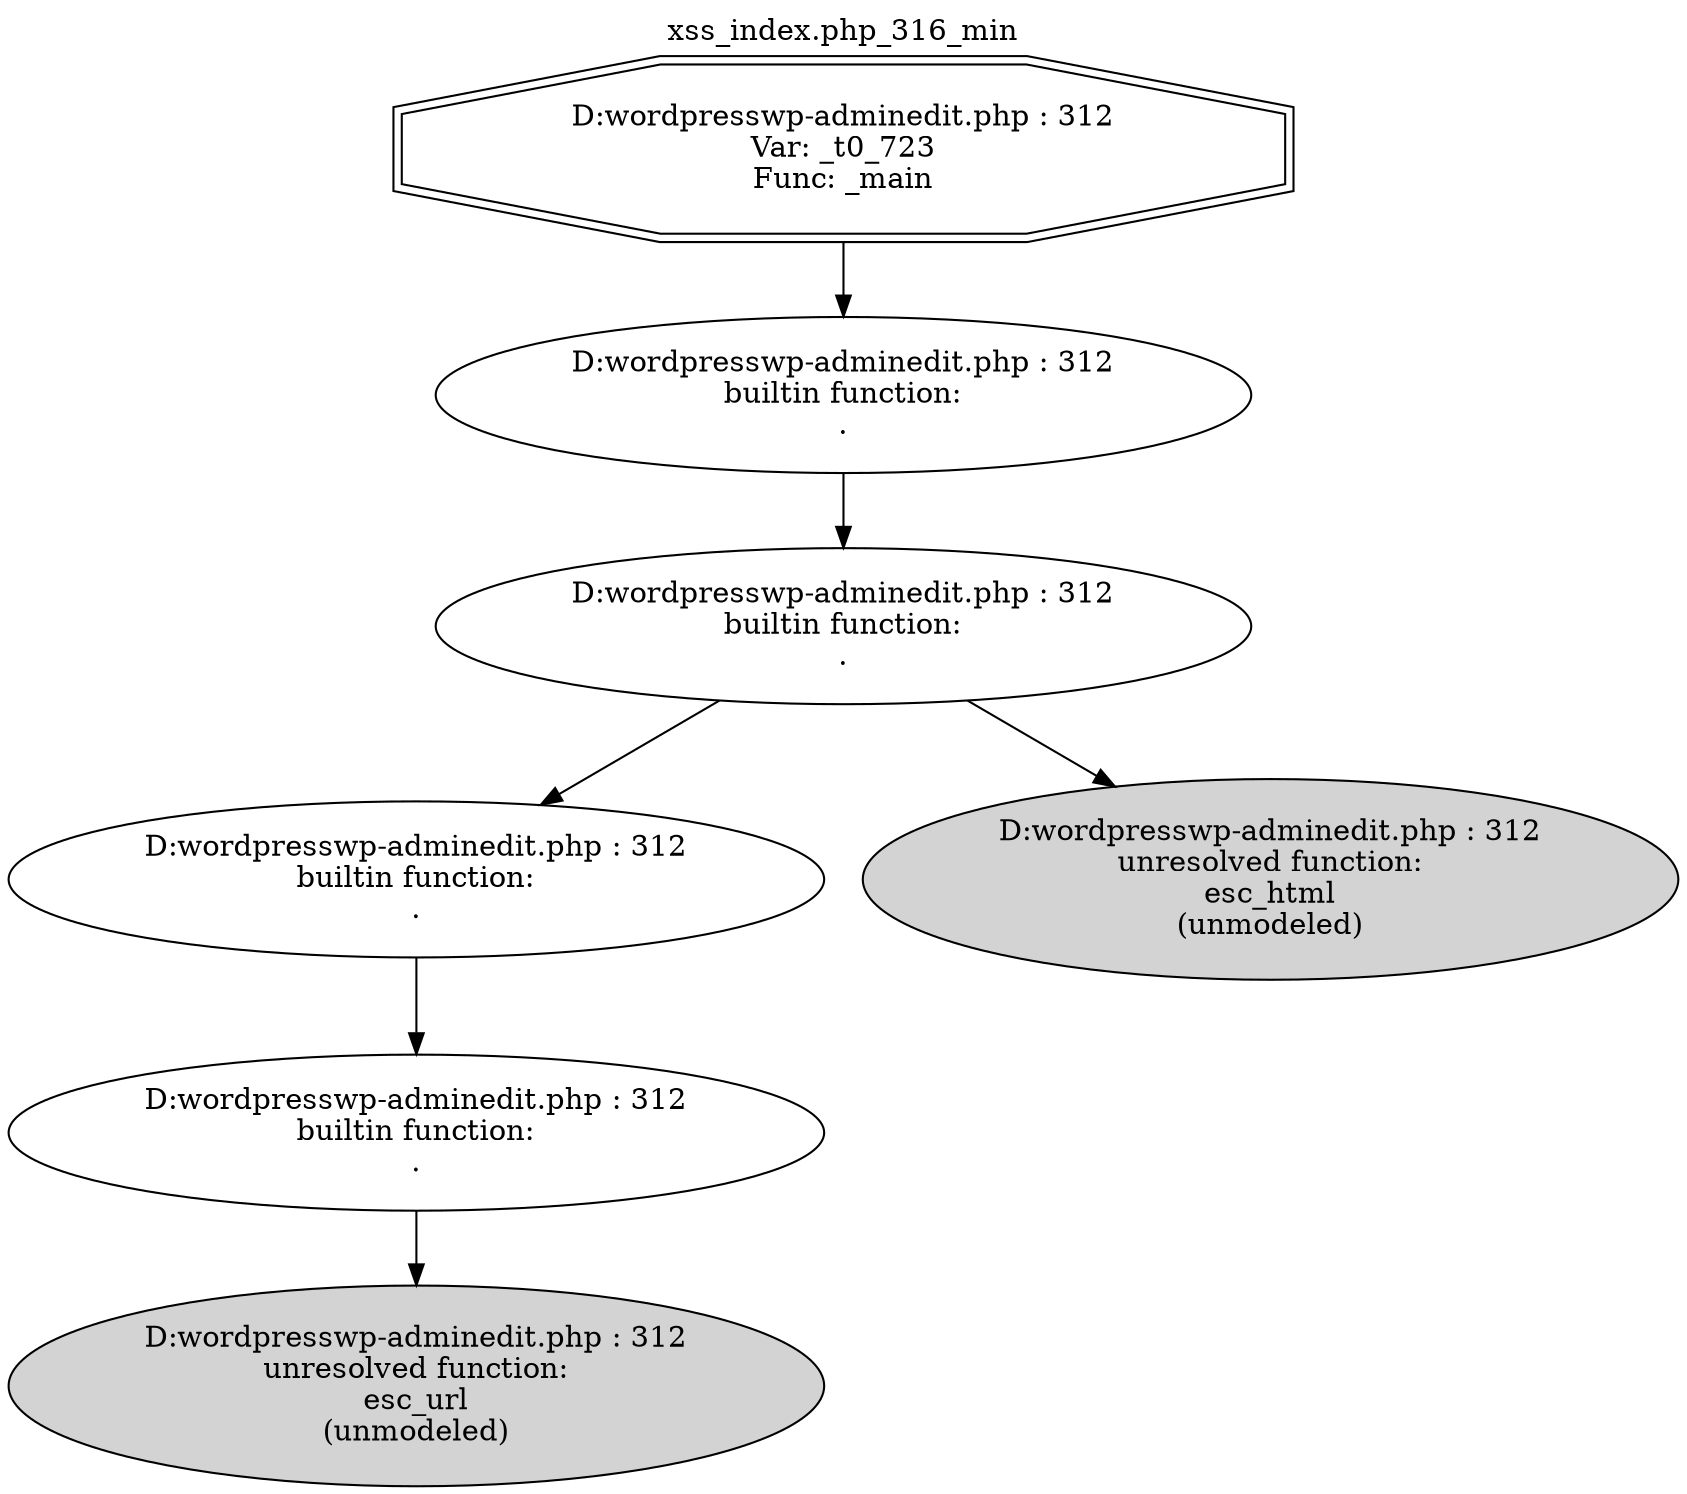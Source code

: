 digraph cfg {
  label="xss_index.php_316_min";
  labelloc=t;
  n1 [shape=doubleoctagon, label="D:\wordpress\wp-admin\edit.php : 312\nVar: _t0_723\nFunc: _main\n"];
  n2 [shape=ellipse, label="D:\wordpress\wp-admin\edit.php : 312\nbuiltin function:\n.\n"];
  n3 [shape=ellipse, label="D:\wordpress\wp-admin\edit.php : 312\nbuiltin function:\n.\n"];
  n4 [shape=ellipse, label="D:\wordpress\wp-admin\edit.php : 312\nbuiltin function:\n.\n"];
  n5 [shape=ellipse, label="D:\wordpress\wp-admin\edit.php : 312\nbuiltin function:\n.\n"];
  n6 [shape=ellipse, label="D:\wordpress\wp-admin\edit.php : 312\nunresolved function:\nesc_url\n(unmodeled)\n",style=filled];
  n7 [shape=ellipse, label="D:\wordpress\wp-admin\edit.php : 312\nunresolved function:\nesc_html\n(unmodeled)\n",style=filled];
  n1 -> n2;
  n2 -> n3;
  n3 -> n4;
  n3 -> n7;
  n4 -> n5;
  n5 -> n6;
}
